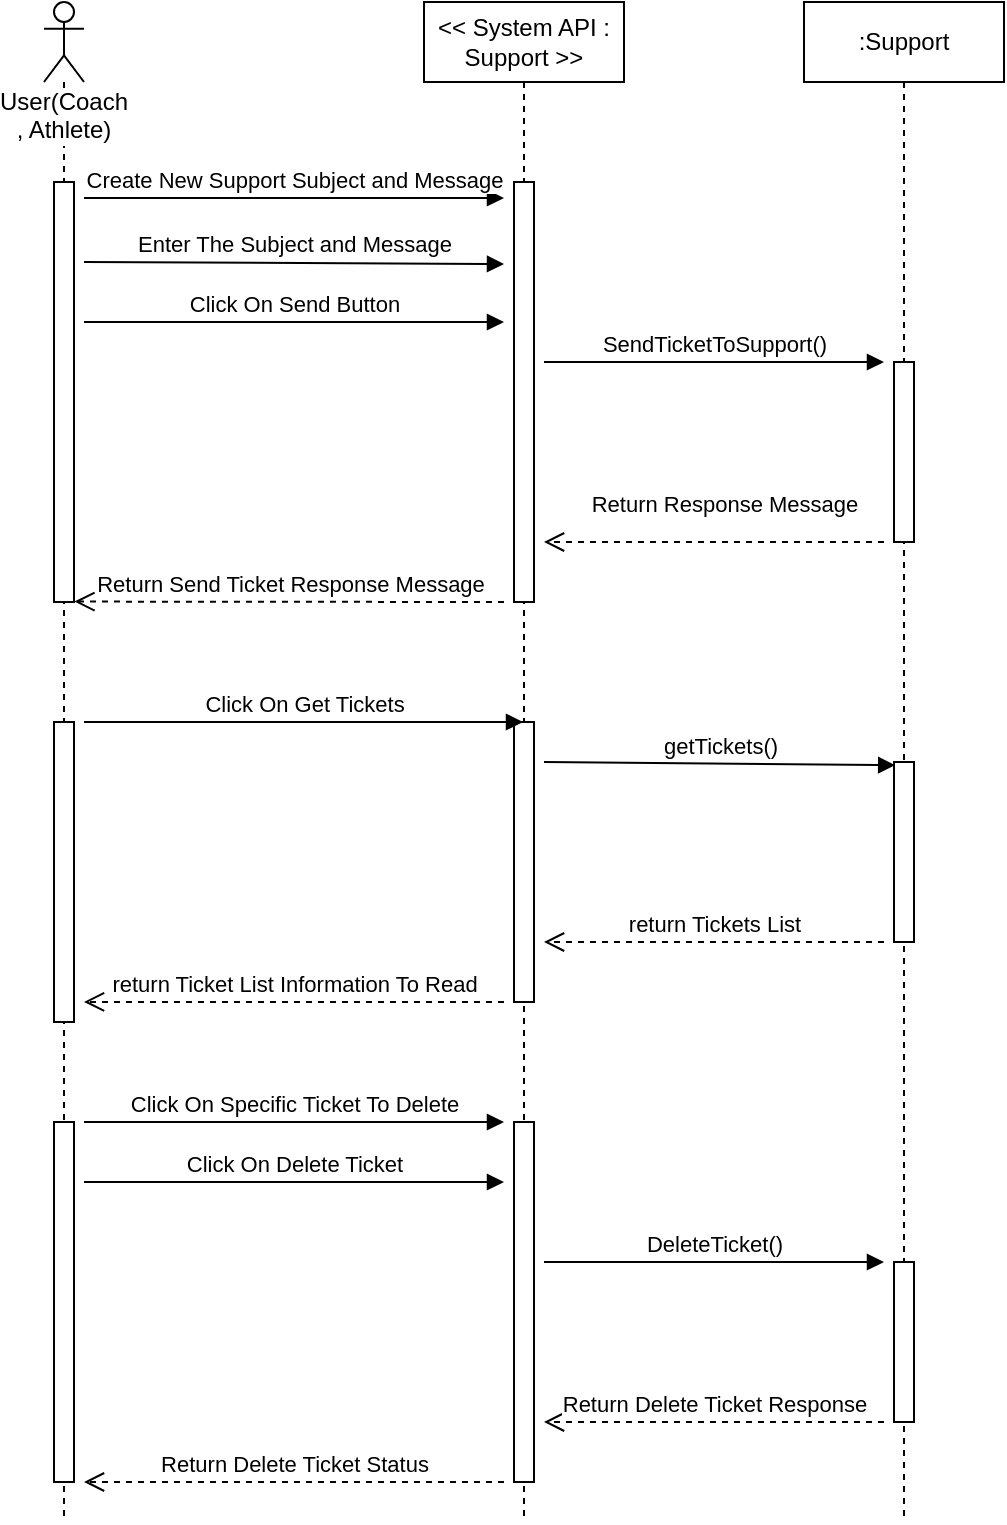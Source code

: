<mxfile version="12.4.3" type="github" pages="1">
  <diagram id="CBEdxfzGY5nbtHUKABL2" name="Page-1">
    <mxGraphModel dx="964" dy="548" grid="1" gridSize="10" guides="1" tooltips="1" connect="1" arrows="1" fold="1" page="1" pageScale="1" pageWidth="850" pageHeight="1100" math="0" shadow="0">
      <root>
        <mxCell id="0"/>
        <mxCell id="1" parent="0"/>
        <mxCell id="dqLwvi6JEX2pyHBHNMYS-1" value="User(Coach , Athlete)" style="shape=umlLifeline;participant=umlActor;perimeter=lifelinePerimeter;whiteSpace=wrap;html=1;container=1;collapsible=0;recursiveResize=0;verticalAlign=top;spacingTop=36;labelBackgroundColor=#ffffff;outlineConnect=0;" parent="1" vertex="1">
          <mxGeometry x="150" y="120" width="20" height="760" as="geometry"/>
        </mxCell>
        <mxCell id="dqLwvi6JEX2pyHBHNMYS-7" value="" style="html=1;points=[];perimeter=orthogonalPerimeter;" parent="dqLwvi6JEX2pyHBHNMYS-1" vertex="1">
          <mxGeometry x="5" y="90" width="10" height="210" as="geometry"/>
        </mxCell>
        <mxCell id="dqLwvi6JEX2pyHBHNMYS-19" value="" style="html=1;points=[];perimeter=orthogonalPerimeter;" parent="dqLwvi6JEX2pyHBHNMYS-1" vertex="1">
          <mxGeometry x="5" y="360" width="10" height="150" as="geometry"/>
        </mxCell>
        <mxCell id="dqLwvi6JEX2pyHBHNMYS-26" value="" style="html=1;points=[];perimeter=orthogonalPerimeter;" parent="dqLwvi6JEX2pyHBHNMYS-1" vertex="1">
          <mxGeometry x="5" y="560" width="10" height="180" as="geometry"/>
        </mxCell>
        <mxCell id="dqLwvi6JEX2pyHBHNMYS-2" value="&amp;lt;&amp;lt; System API : Support &amp;gt;&amp;gt;" style="shape=umlLifeline;perimeter=lifelinePerimeter;whiteSpace=wrap;html=1;container=1;collapsible=0;recursiveResize=0;outlineConnect=0;" parent="1" vertex="1">
          <mxGeometry x="340" y="120" width="100" height="760" as="geometry"/>
        </mxCell>
        <mxCell id="dqLwvi6JEX2pyHBHNMYS-8" value="" style="html=1;points=[];perimeter=orthogonalPerimeter;" parent="dqLwvi6JEX2pyHBHNMYS-2" vertex="1">
          <mxGeometry x="45" y="90" width="10" height="210" as="geometry"/>
        </mxCell>
        <mxCell id="dqLwvi6JEX2pyHBHNMYS-21" value="" style="html=1;points=[];perimeter=orthogonalPerimeter;" parent="dqLwvi6JEX2pyHBHNMYS-2" vertex="1">
          <mxGeometry x="45" y="360" width="10" height="140" as="geometry"/>
        </mxCell>
        <mxCell id="dqLwvi6JEX2pyHBHNMYS-23" value="getTickets()" style="html=1;verticalAlign=bottom;endArrow=block;entryX=0.06;entryY=0.018;entryDx=0;entryDy=0;entryPerimeter=0;" parent="dqLwvi6JEX2pyHBHNMYS-2" target="dqLwvi6JEX2pyHBHNMYS-22" edge="1">
          <mxGeometry width="80" relative="1" as="geometry">
            <mxPoint x="60" y="380" as="sourcePoint"/>
            <mxPoint x="140" y="380" as="targetPoint"/>
          </mxGeometry>
        </mxCell>
        <mxCell id="dqLwvi6JEX2pyHBHNMYS-28" value="" style="html=1;points=[];perimeter=orthogonalPerimeter;" parent="dqLwvi6JEX2pyHBHNMYS-2" vertex="1">
          <mxGeometry x="45" y="560" width="10" height="180" as="geometry"/>
        </mxCell>
        <mxCell id="dqLwvi6JEX2pyHBHNMYS-30" value="DeleteTicket()" style="html=1;verticalAlign=bottom;endArrow=block;" parent="dqLwvi6JEX2pyHBHNMYS-2" edge="1">
          <mxGeometry width="80" relative="1" as="geometry">
            <mxPoint x="60" y="630" as="sourcePoint"/>
            <mxPoint x="230" y="630" as="targetPoint"/>
          </mxGeometry>
        </mxCell>
        <mxCell id="dqLwvi6JEX2pyHBHNMYS-3" value=":Support" style="shape=umlLifeline;perimeter=lifelinePerimeter;whiteSpace=wrap;html=1;container=1;collapsible=0;recursiveResize=0;outlineConnect=0;" parent="1" vertex="1">
          <mxGeometry x="530" y="120" width="100" height="760" as="geometry"/>
        </mxCell>
        <mxCell id="dqLwvi6JEX2pyHBHNMYS-16" value="" style="html=1;points=[];perimeter=orthogonalPerimeter;" parent="dqLwvi6JEX2pyHBHNMYS-3" vertex="1">
          <mxGeometry x="45" y="180" width="10" height="90" as="geometry"/>
        </mxCell>
        <mxCell id="dqLwvi6JEX2pyHBHNMYS-22" value="" style="html=1;points=[];perimeter=orthogonalPerimeter;" parent="dqLwvi6JEX2pyHBHNMYS-3" vertex="1">
          <mxGeometry x="45" y="380" width="10" height="90" as="geometry"/>
        </mxCell>
        <mxCell id="dqLwvi6JEX2pyHBHNMYS-31" value="" style="html=1;points=[];perimeter=orthogonalPerimeter;" parent="dqLwvi6JEX2pyHBHNMYS-3" vertex="1">
          <mxGeometry x="45" y="630" width="10" height="80" as="geometry"/>
        </mxCell>
        <mxCell id="dqLwvi6JEX2pyHBHNMYS-11" value="Create New Support Subject and Message" style="html=1;verticalAlign=bottom;endArrow=block;" parent="1" edge="1">
          <mxGeometry width="80" relative="1" as="geometry">
            <mxPoint x="170" y="218" as="sourcePoint"/>
            <mxPoint x="380" y="218" as="targetPoint"/>
          </mxGeometry>
        </mxCell>
        <mxCell id="dqLwvi6JEX2pyHBHNMYS-13" value="Enter The Subject and Message" style="html=1;verticalAlign=bottom;endArrow=block;" parent="1" edge="1">
          <mxGeometry width="80" relative="1" as="geometry">
            <mxPoint x="170" y="250" as="sourcePoint"/>
            <mxPoint x="380" y="251" as="targetPoint"/>
          </mxGeometry>
        </mxCell>
        <mxCell id="dqLwvi6JEX2pyHBHNMYS-14" value="SendTicketToSupport()" style="html=1;verticalAlign=bottom;endArrow=block;" parent="1" edge="1">
          <mxGeometry width="80" relative="1" as="geometry">
            <mxPoint x="400" y="300" as="sourcePoint"/>
            <mxPoint x="570" y="300" as="targetPoint"/>
          </mxGeometry>
        </mxCell>
        <mxCell id="dqLwvi6JEX2pyHBHNMYS-15" value="Click On Send Button" style="html=1;verticalAlign=bottom;endArrow=block;" parent="1" edge="1">
          <mxGeometry width="80" relative="1" as="geometry">
            <mxPoint x="170" y="280" as="sourcePoint"/>
            <mxPoint x="380" y="280" as="targetPoint"/>
          </mxGeometry>
        </mxCell>
        <mxCell id="dqLwvi6JEX2pyHBHNMYS-17" value="Return Response Message" style="html=1;verticalAlign=bottom;endArrow=open;dashed=1;endSize=8;" parent="1" edge="1">
          <mxGeometry x="-0.059" y="-10" relative="1" as="geometry">
            <mxPoint x="570" y="390" as="sourcePoint"/>
            <mxPoint x="400" y="390" as="targetPoint"/>
            <mxPoint as="offset"/>
          </mxGeometry>
        </mxCell>
        <mxCell id="dqLwvi6JEX2pyHBHNMYS-18" value="Return Send Ticket Response Message" style="html=1;verticalAlign=bottom;endArrow=open;dashed=1;endSize=8;entryX=1.02;entryY=0.999;entryDx=0;entryDy=0;entryPerimeter=0;" parent="1" target="dqLwvi6JEX2pyHBHNMYS-7" edge="1">
          <mxGeometry relative="1" as="geometry">
            <mxPoint x="380" y="420" as="sourcePoint"/>
            <mxPoint x="300" y="420" as="targetPoint"/>
          </mxGeometry>
        </mxCell>
        <mxCell id="dqLwvi6JEX2pyHBHNMYS-20" value="Click On Get Tickets" style="html=1;verticalAlign=bottom;endArrow=block;" parent="1" target="dqLwvi6JEX2pyHBHNMYS-2" edge="1">
          <mxGeometry width="80" relative="1" as="geometry">
            <mxPoint x="170" y="480" as="sourcePoint"/>
            <mxPoint x="250" y="480" as="targetPoint"/>
          </mxGeometry>
        </mxCell>
        <mxCell id="dqLwvi6JEX2pyHBHNMYS-24" value="return Tickets List" style="html=1;verticalAlign=bottom;endArrow=open;dashed=1;endSize=8;" parent="1" edge="1">
          <mxGeometry relative="1" as="geometry">
            <mxPoint x="570" y="590" as="sourcePoint"/>
            <mxPoint x="400" y="590" as="targetPoint"/>
          </mxGeometry>
        </mxCell>
        <mxCell id="dqLwvi6JEX2pyHBHNMYS-25" value="return Ticket List Information To Read" style="html=1;verticalAlign=bottom;endArrow=open;dashed=1;endSize=8;entryX=1.5;entryY=0.933;entryDx=0;entryDy=0;entryPerimeter=0;" parent="1" target="dqLwvi6JEX2pyHBHNMYS-19" edge="1">
          <mxGeometry relative="1" as="geometry">
            <mxPoint x="380" y="620" as="sourcePoint"/>
            <mxPoint x="300" y="620" as="targetPoint"/>
          </mxGeometry>
        </mxCell>
        <mxCell id="dqLwvi6JEX2pyHBHNMYS-27" value="Click On Specific Ticket To Delete" style="html=1;verticalAlign=bottom;endArrow=block;" parent="1" edge="1">
          <mxGeometry width="80" relative="1" as="geometry">
            <mxPoint x="170" y="680" as="sourcePoint"/>
            <mxPoint x="380" y="680" as="targetPoint"/>
          </mxGeometry>
        </mxCell>
        <mxCell id="dqLwvi6JEX2pyHBHNMYS-29" value="Click On Delete Ticket" style="html=1;verticalAlign=bottom;endArrow=block;" parent="1" edge="1">
          <mxGeometry width="80" relative="1" as="geometry">
            <mxPoint x="170" y="710" as="sourcePoint"/>
            <mxPoint x="380" y="710" as="targetPoint"/>
          </mxGeometry>
        </mxCell>
        <mxCell id="dqLwvi6JEX2pyHBHNMYS-33" value="Return Delete Ticket Response" style="html=1;verticalAlign=bottom;endArrow=open;dashed=1;endSize=8;" parent="1" edge="1">
          <mxGeometry relative="1" as="geometry">
            <mxPoint x="570" y="830" as="sourcePoint"/>
            <mxPoint x="400" y="830" as="targetPoint"/>
          </mxGeometry>
        </mxCell>
        <mxCell id="dqLwvi6JEX2pyHBHNMYS-34" value="Return Delete Ticket Status" style="html=1;verticalAlign=bottom;endArrow=open;dashed=1;endSize=8;" parent="1" edge="1">
          <mxGeometry relative="1" as="geometry">
            <mxPoint x="380" y="860" as="sourcePoint"/>
            <mxPoint x="170" y="860" as="targetPoint"/>
          </mxGeometry>
        </mxCell>
      </root>
    </mxGraphModel>
  </diagram>
</mxfile>
